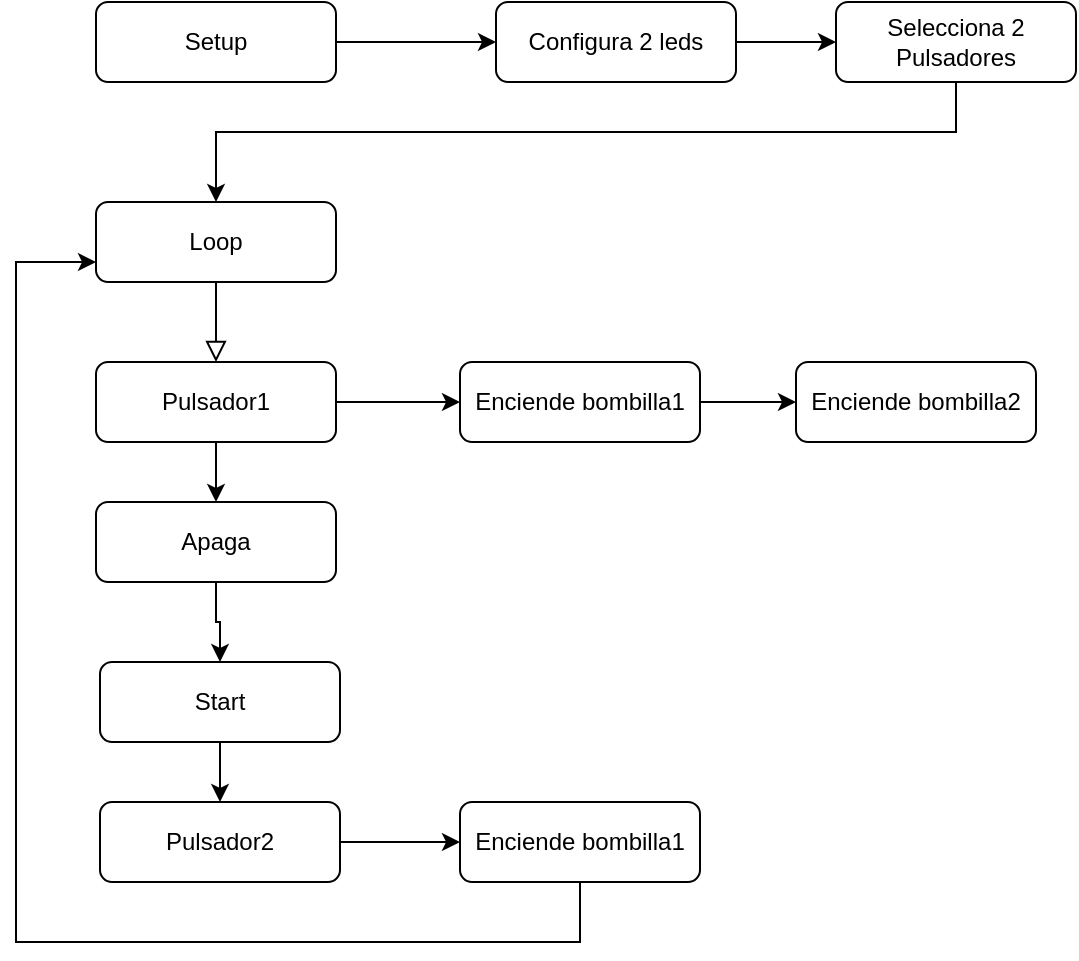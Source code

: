 <mxfile version="13.7.5" type="github">
  <diagram id="C5RBs43oDa-KdzZeNtuy" name="Page-1">
    <mxGraphModel dx="946" dy="662" grid="1" gridSize="10" guides="1" tooltips="1" connect="1" arrows="1" fold="1" page="1" pageScale="1" pageWidth="827" pageHeight="1169" math="0" shadow="0">
      <root>
        <mxCell id="WIyWlLk6GJQsqaUBKTNV-0" />
        <mxCell id="WIyWlLk6GJQsqaUBKTNV-1" parent="WIyWlLk6GJQsqaUBKTNV-0" />
        <mxCell id="y97rDnwsxnqMe8Ydf_ro-21" value="" style="edgeStyle=orthogonalEdgeStyle;rounded=0;orthogonalLoop=1;jettySize=auto;html=1;" edge="1" parent="WIyWlLk6GJQsqaUBKTNV-1" source="y97rDnwsxnqMe8Ydf_ro-22">
          <mxGeometry relative="1" as="geometry">
            <mxPoint x="370" y="110" as="targetPoint" />
          </mxGeometry>
        </mxCell>
        <mxCell id="y97rDnwsxnqMe8Ydf_ro-22" value="Setup" style="rounded=1;whiteSpace=wrap;html=1;fontSize=12;glass=0;strokeWidth=1;shadow=0;" vertex="1" parent="WIyWlLk6GJQsqaUBKTNV-1">
          <mxGeometry x="170" y="90" width="120" height="40" as="geometry" />
        </mxCell>
        <mxCell id="y97rDnwsxnqMe8Ydf_ro-23" value="" style="rounded=0;html=1;jettySize=auto;orthogonalLoop=1;fontSize=11;endArrow=block;endFill=0;endSize=8;strokeWidth=1;shadow=0;labelBackgroundColor=none;edgeStyle=orthogonalEdgeStyle;entryX=0.5;entryY=0;entryDx=0;entryDy=0;" edge="1" parent="WIyWlLk6GJQsqaUBKTNV-1" source="y97rDnwsxnqMe8Ydf_ro-24" target="y97rDnwsxnqMe8Ydf_ro-29">
          <mxGeometry y="20" relative="1" as="geometry">
            <mxPoint as="offset" />
            <mxPoint x="230" y="260" as="sourcePoint" />
            <mxPoint x="230" y="300" as="targetPoint" />
          </mxGeometry>
        </mxCell>
        <mxCell id="y97rDnwsxnqMe8Ydf_ro-24" value="Loop" style="rounded=1;whiteSpace=wrap;html=1;fontSize=12;glass=0;strokeWidth=1;shadow=0;" vertex="1" parent="WIyWlLk6GJQsqaUBKTNV-1">
          <mxGeometry x="170" y="190" width="120" height="40" as="geometry" />
        </mxCell>
        <mxCell id="y97rDnwsxnqMe8Ydf_ro-25" style="edgeStyle=orthogonalEdgeStyle;rounded=0;orthogonalLoop=1;jettySize=auto;html=1;entryX=0;entryY=0.5;entryDx=0;entryDy=0;" edge="1" parent="WIyWlLk6GJQsqaUBKTNV-1" source="y97rDnwsxnqMe8Ydf_ro-26" target="y97rDnwsxnqMe8Ydf_ro-35">
          <mxGeometry relative="1" as="geometry" />
        </mxCell>
        <mxCell id="y97rDnwsxnqMe8Ydf_ro-26" value="Pulsador2" style="rounded=1;whiteSpace=wrap;html=1;fontSize=12;glass=0;strokeWidth=1;shadow=0;" vertex="1" parent="WIyWlLk6GJQsqaUBKTNV-1">
          <mxGeometry x="172" y="490" width="120" height="40" as="geometry" />
        </mxCell>
        <mxCell id="y97rDnwsxnqMe8Ydf_ro-27" style="edgeStyle=orthogonalEdgeStyle;rounded=0;orthogonalLoop=1;jettySize=auto;html=1;exitX=1;exitY=0.5;exitDx=0;exitDy=0;entryX=0;entryY=0.5;entryDx=0;entryDy=0;" edge="1" parent="WIyWlLk6GJQsqaUBKTNV-1" source="y97rDnwsxnqMe8Ydf_ro-29" target="y97rDnwsxnqMe8Ydf_ro-34">
          <mxGeometry relative="1" as="geometry" />
        </mxCell>
        <mxCell id="y97rDnwsxnqMe8Ydf_ro-28" value="" style="edgeStyle=orthogonalEdgeStyle;rounded=0;orthogonalLoop=1;jettySize=auto;html=1;entryX=0.5;entryY=0;entryDx=0;entryDy=0;" edge="1" parent="WIyWlLk6GJQsqaUBKTNV-1" source="y97rDnwsxnqMe8Ydf_ro-29" target="y97rDnwsxnqMe8Ydf_ro-38">
          <mxGeometry relative="1" as="geometry" />
        </mxCell>
        <mxCell id="y97rDnwsxnqMe8Ydf_ro-29" value="Pulsador1" style="rounded=1;whiteSpace=wrap;html=1;fontSize=12;glass=0;strokeWidth=1;shadow=0;" vertex="1" parent="WIyWlLk6GJQsqaUBKTNV-1">
          <mxGeometry x="170" y="270" width="120" height="40" as="geometry" />
        </mxCell>
        <mxCell id="y97rDnwsxnqMe8Ydf_ro-30" style="edgeStyle=orthogonalEdgeStyle;rounded=0;orthogonalLoop=1;jettySize=auto;html=1;exitX=0.5;exitY=1;exitDx=0;exitDy=0;" edge="1" parent="WIyWlLk6GJQsqaUBKTNV-1" source="y97rDnwsxnqMe8Ydf_ro-41" target="y97rDnwsxnqMe8Ydf_ro-24">
          <mxGeometry relative="1" as="geometry">
            <mxPoint x="230" y="180" as="targetPoint" />
            <Array as="points">
              <mxPoint x="600" y="155" />
              <mxPoint x="230" y="155" />
            </Array>
          </mxGeometry>
        </mxCell>
        <mxCell id="y97rDnwsxnqMe8Ydf_ro-31" style="edgeStyle=orthogonalEdgeStyle;rounded=0;orthogonalLoop=1;jettySize=auto;html=1;entryX=0;entryY=0.5;entryDx=0;entryDy=0;" edge="1" parent="WIyWlLk6GJQsqaUBKTNV-1" source="y97rDnwsxnqMe8Ydf_ro-32" target="y97rDnwsxnqMe8Ydf_ro-41">
          <mxGeometry relative="1" as="geometry" />
        </mxCell>
        <mxCell id="y97rDnwsxnqMe8Ydf_ro-32" value="Configura 2 leds" style="rounded=1;whiteSpace=wrap;html=1;fontSize=12;glass=0;strokeWidth=1;shadow=0;" vertex="1" parent="WIyWlLk6GJQsqaUBKTNV-1">
          <mxGeometry x="370" y="90" width="120" height="40" as="geometry" />
        </mxCell>
        <mxCell id="y97rDnwsxnqMe8Ydf_ro-33" style="edgeStyle=orthogonalEdgeStyle;rounded=0;orthogonalLoop=1;jettySize=auto;html=1;entryX=0;entryY=0.5;entryDx=0;entryDy=0;" edge="1" parent="WIyWlLk6GJQsqaUBKTNV-1" source="y97rDnwsxnqMe8Ydf_ro-34" target="y97rDnwsxnqMe8Ydf_ro-36">
          <mxGeometry relative="1" as="geometry" />
        </mxCell>
        <mxCell id="y97rDnwsxnqMe8Ydf_ro-34" value="Enciende bombilla1" style="rounded=1;whiteSpace=wrap;html=1;fontSize=12;glass=0;strokeWidth=1;shadow=0;" vertex="1" parent="WIyWlLk6GJQsqaUBKTNV-1">
          <mxGeometry x="352" y="270" width="120" height="40" as="geometry" />
        </mxCell>
        <mxCell id="y97rDnwsxnqMe8Ydf_ro-42" style="edgeStyle=orthogonalEdgeStyle;rounded=0;orthogonalLoop=1;jettySize=auto;html=1;entryX=0;entryY=0.75;entryDx=0;entryDy=0;" edge="1" parent="WIyWlLk6GJQsqaUBKTNV-1" source="y97rDnwsxnqMe8Ydf_ro-35" target="y97rDnwsxnqMe8Ydf_ro-24">
          <mxGeometry relative="1" as="geometry">
            <Array as="points">
              <mxPoint x="412" y="560" />
              <mxPoint x="130" y="560" />
              <mxPoint x="130" y="220" />
            </Array>
          </mxGeometry>
        </mxCell>
        <mxCell id="y97rDnwsxnqMe8Ydf_ro-35" value="Enciende bombilla1" style="rounded=1;whiteSpace=wrap;html=1;fontSize=12;glass=0;strokeWidth=1;shadow=0;" vertex="1" parent="WIyWlLk6GJQsqaUBKTNV-1">
          <mxGeometry x="352" y="490" width="120" height="40" as="geometry" />
        </mxCell>
        <mxCell id="y97rDnwsxnqMe8Ydf_ro-36" value="Enciende bombilla2" style="rounded=1;whiteSpace=wrap;html=1;fontSize=12;glass=0;strokeWidth=1;shadow=0;" vertex="1" parent="WIyWlLk6GJQsqaUBKTNV-1">
          <mxGeometry x="520" y="270" width="120" height="40" as="geometry" />
        </mxCell>
        <mxCell id="y97rDnwsxnqMe8Ydf_ro-37" style="edgeStyle=orthogonalEdgeStyle;rounded=0;orthogonalLoop=1;jettySize=auto;html=1;entryX=0.5;entryY=0;entryDx=0;entryDy=0;" edge="1" parent="WIyWlLk6GJQsqaUBKTNV-1" source="y97rDnwsxnqMe8Ydf_ro-38" target="y97rDnwsxnqMe8Ydf_ro-40">
          <mxGeometry relative="1" as="geometry" />
        </mxCell>
        <mxCell id="y97rDnwsxnqMe8Ydf_ro-38" value="Apaga" style="rounded=1;whiteSpace=wrap;html=1;fontSize=12;glass=0;strokeWidth=1;shadow=0;" vertex="1" parent="WIyWlLk6GJQsqaUBKTNV-1">
          <mxGeometry x="170" y="340" width="120" height="40" as="geometry" />
        </mxCell>
        <mxCell id="y97rDnwsxnqMe8Ydf_ro-39" style="edgeStyle=orthogonalEdgeStyle;rounded=0;orthogonalLoop=1;jettySize=auto;html=1;entryX=0.5;entryY=0;entryDx=0;entryDy=0;" edge="1" parent="WIyWlLk6GJQsqaUBKTNV-1" source="y97rDnwsxnqMe8Ydf_ro-40" target="y97rDnwsxnqMe8Ydf_ro-26">
          <mxGeometry relative="1" as="geometry" />
        </mxCell>
        <mxCell id="y97rDnwsxnqMe8Ydf_ro-40" value="Start" style="rounded=1;whiteSpace=wrap;html=1;fontSize=12;glass=0;strokeWidth=1;shadow=0;" vertex="1" parent="WIyWlLk6GJQsqaUBKTNV-1">
          <mxGeometry x="172" y="420" width="120" height="40" as="geometry" />
        </mxCell>
        <mxCell id="y97rDnwsxnqMe8Ydf_ro-41" value="Selecciona 2 Pulsadores" style="rounded=1;whiteSpace=wrap;html=1;fontSize=12;glass=0;strokeWidth=1;shadow=0;" vertex="1" parent="WIyWlLk6GJQsqaUBKTNV-1">
          <mxGeometry x="540" y="90" width="120" height="40" as="geometry" />
        </mxCell>
      </root>
    </mxGraphModel>
  </diagram>
</mxfile>

